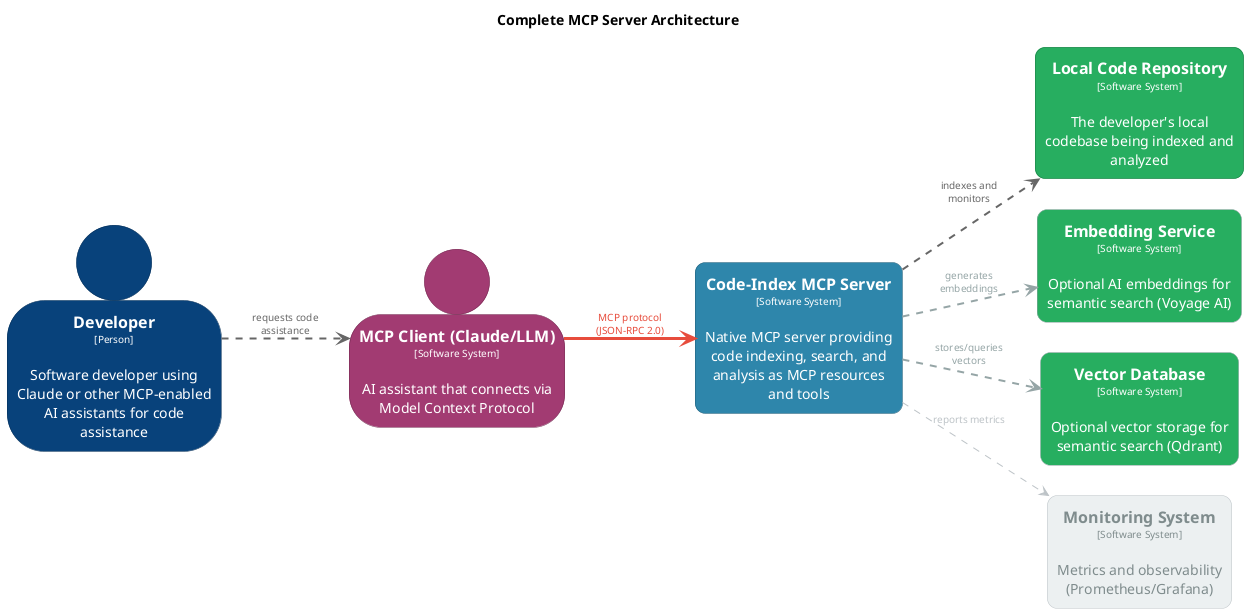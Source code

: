 @startuml
set separator none
title Complete MCP Server Architecture

left to right direction
skinparam ranksep 60
skinparam nodesep 30

skinparam {
  arrowFontSize 10
  defaultTextAlignment center
  wrapWidth 200
  maxMessageSize 100
}

hide stereotype

skinparam rectangle<<CodeIndexMCPServer>> {
  BackgroundColor #2e86ab
  FontColor #ffffff
  BorderColor #205d77
  roundCorner 20
  shadowing false
}
skinparam person<<Developer>> {
  BackgroundColor #08427b
  FontColor #ffffff
  BorderColor #052e56
  shadowing false
}
skinparam rectangle<<EmbeddingService>> {
  BackgroundColor #27ae60
  FontColor #ffffff
  BorderColor #95a5a6
  roundCorner 20
  shadowing false
}
skinparam rectangle<<LocalCodeRepository>> {
  BackgroundColor #27ae60
  FontColor #ffffff
  BorderColor #1b7943
  roundCorner 20
  shadowing false
}
skinparam person<<MCPClientClaudeLLM>> {
  BackgroundColor #a23b72
  FontColor #ffffff
  BorderColor #71294f
  shadowing false
}
skinparam rectangle<<MonitoringSystem>> {
  BackgroundColor #ecf0f1
  FontColor #7f8c8d
  BorderColor #bdc3c7
  roundCorner 20
  shadowing false
}
skinparam rectangle<<VectorDatabase>> {
  BackgroundColor #27ae60
  FontColor #ffffff
  BorderColor #95a5a6
  roundCorner 20
  shadowing false
}

person "==Developer\n<size:10>[Person]</size>\n\nSoftware developer using Claude or other MCP-enabled AI assistants for code assistance" <<Developer>> as Developer
person "==MCP Client (Claude/LLM)\n<size:10>[Software System]</size>\n\nAI assistant that connects via Model Context Protocol" <<MCPClientClaudeLLM>> as MCPClientClaudeLLM
rectangle "==Code-Index MCP Server\n<size:10>[Software System]</size>\n\nNative MCP server providing code indexing, search, and analysis as MCP resources and tools" <<CodeIndexMCPServer>> as CodeIndexMCPServer
rectangle "==Local Code Repository\n<size:10>[Software System]</size>\n\nThe developer's local codebase being indexed and analyzed" <<LocalCodeRepository>> as LocalCodeRepository
rectangle "==Embedding Service\n<size:10>[Software System]</size>\n\nOptional AI embeddings for semantic search (Voyage AI)" <<EmbeddingService>> as EmbeddingService
rectangle "==Vector Database\n<size:10>[Software System]</size>\n\nOptional vector storage for semantic search (Qdrant)" <<VectorDatabase>> as VectorDatabase
rectangle "==Monitoring System\n<size:10>[Software System]</size>\n\nMetrics and observability (Prometheus/Grafana)" <<MonitoringSystem>> as MonitoringSystem

Developer .[#666666,thickness=2].> MCPClientClaudeLLM : "<color:#666666>requests code assistance"
MCPClientClaudeLLM -[#e74c3c,thickness=3]-> CodeIndexMCPServer : "<color:#e74c3c>MCP protocol (JSON-RPC 2.0)"
CodeIndexMCPServer .[#666666,thickness=2].> LocalCodeRepository : "<color:#666666>indexes and monitors"
CodeIndexMCPServer .[#95a5a6,thickness=2].> EmbeddingService : "<color:#95a5a6>generates embeddings"
CodeIndexMCPServer .[#95a5a6,thickness=2].> VectorDatabase : "<color:#95a5a6>stores/queries vectors"
CodeIndexMCPServer .[#bdc3c7,thickness=1].> MonitoringSystem : "<color:#bdc3c7>reports metrics"
@enduml